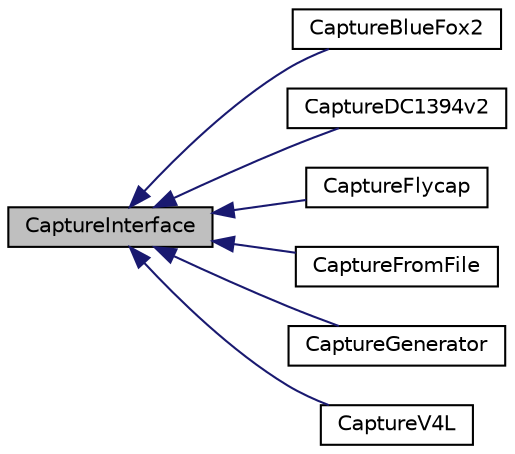digraph "CaptureInterface"
{
 // INTERACTIVE_SVG=YES
  edge [fontname="Helvetica",fontsize="10",labelfontname="Helvetica",labelfontsize="10"];
  node [fontname="Helvetica",fontsize="10",shape=record];
  rankdir="LR";
  Node1 [label="CaptureInterface",height=0.2,width=0.4,color="black", fillcolor="grey75", style="filled", fontcolor="black"];
  Node1 -> Node2 [dir="back",color="midnightblue",fontsize="10",style="solid",fontname="Helvetica"];
  Node2 [label="CaptureBlueFox2",height=0.2,width=0.4,color="black", fillcolor="white", style="filled",URL="$d6/d65/class_capture_blue_fox2.html",tooltip="A capture class for Matrix-Vision BlueFox2 cameras. "];
  Node1 -> Node3 [dir="back",color="midnightblue",fontsize="10",style="solid",fontname="Helvetica"];
  Node3 [label="CaptureDC1394v2",height=0.2,width=0.4,color="black", fillcolor="white", style="filled",URL="$d9/db2/class_capture_d_c1394v2.html",tooltip="A libdc1394v2-based Firewire Capture Class. "];
  Node1 -> Node4 [dir="back",color="midnightblue",fontsize="10",style="solid",fontname="Helvetica"];
  Node4 [label="CaptureFlycap",height=0.2,width=0.4,color="black", fillcolor="white", style="filled",URL="$d0/de8/class_capture_flycap.html"];
  Node1 -> Node5 [dir="back",color="midnightblue",fontsize="10",style="solid",fontname="Helvetica"];
  Node5 [label="CaptureFromFile",height=0.2,width=0.4,color="black", fillcolor="white", style="filled",URL="$d7/d6f/class_capture_from_file.html"];
  Node1 -> Node6 [dir="back",color="midnightblue",fontsize="10",style="solid",fontname="Helvetica"];
  Node6 [label="CaptureGenerator",height=0.2,width=0.4,color="black", fillcolor="white", style="filled",URL="$d8/d4a/class_capture_generator.html"];
  Node1 -> Node7 [dir="back",color="midnightblue",fontsize="10",style="solid",fontname="Helvetica"];
  Node7 [label="CaptureV4L",height=0.2,width=0.4,color="black", fillcolor="white", style="filled",URL="$d8/d36/class_capture_v4_l.html",tooltip="A v4l-based USB/Video For Linux Capture Class. "];
}
